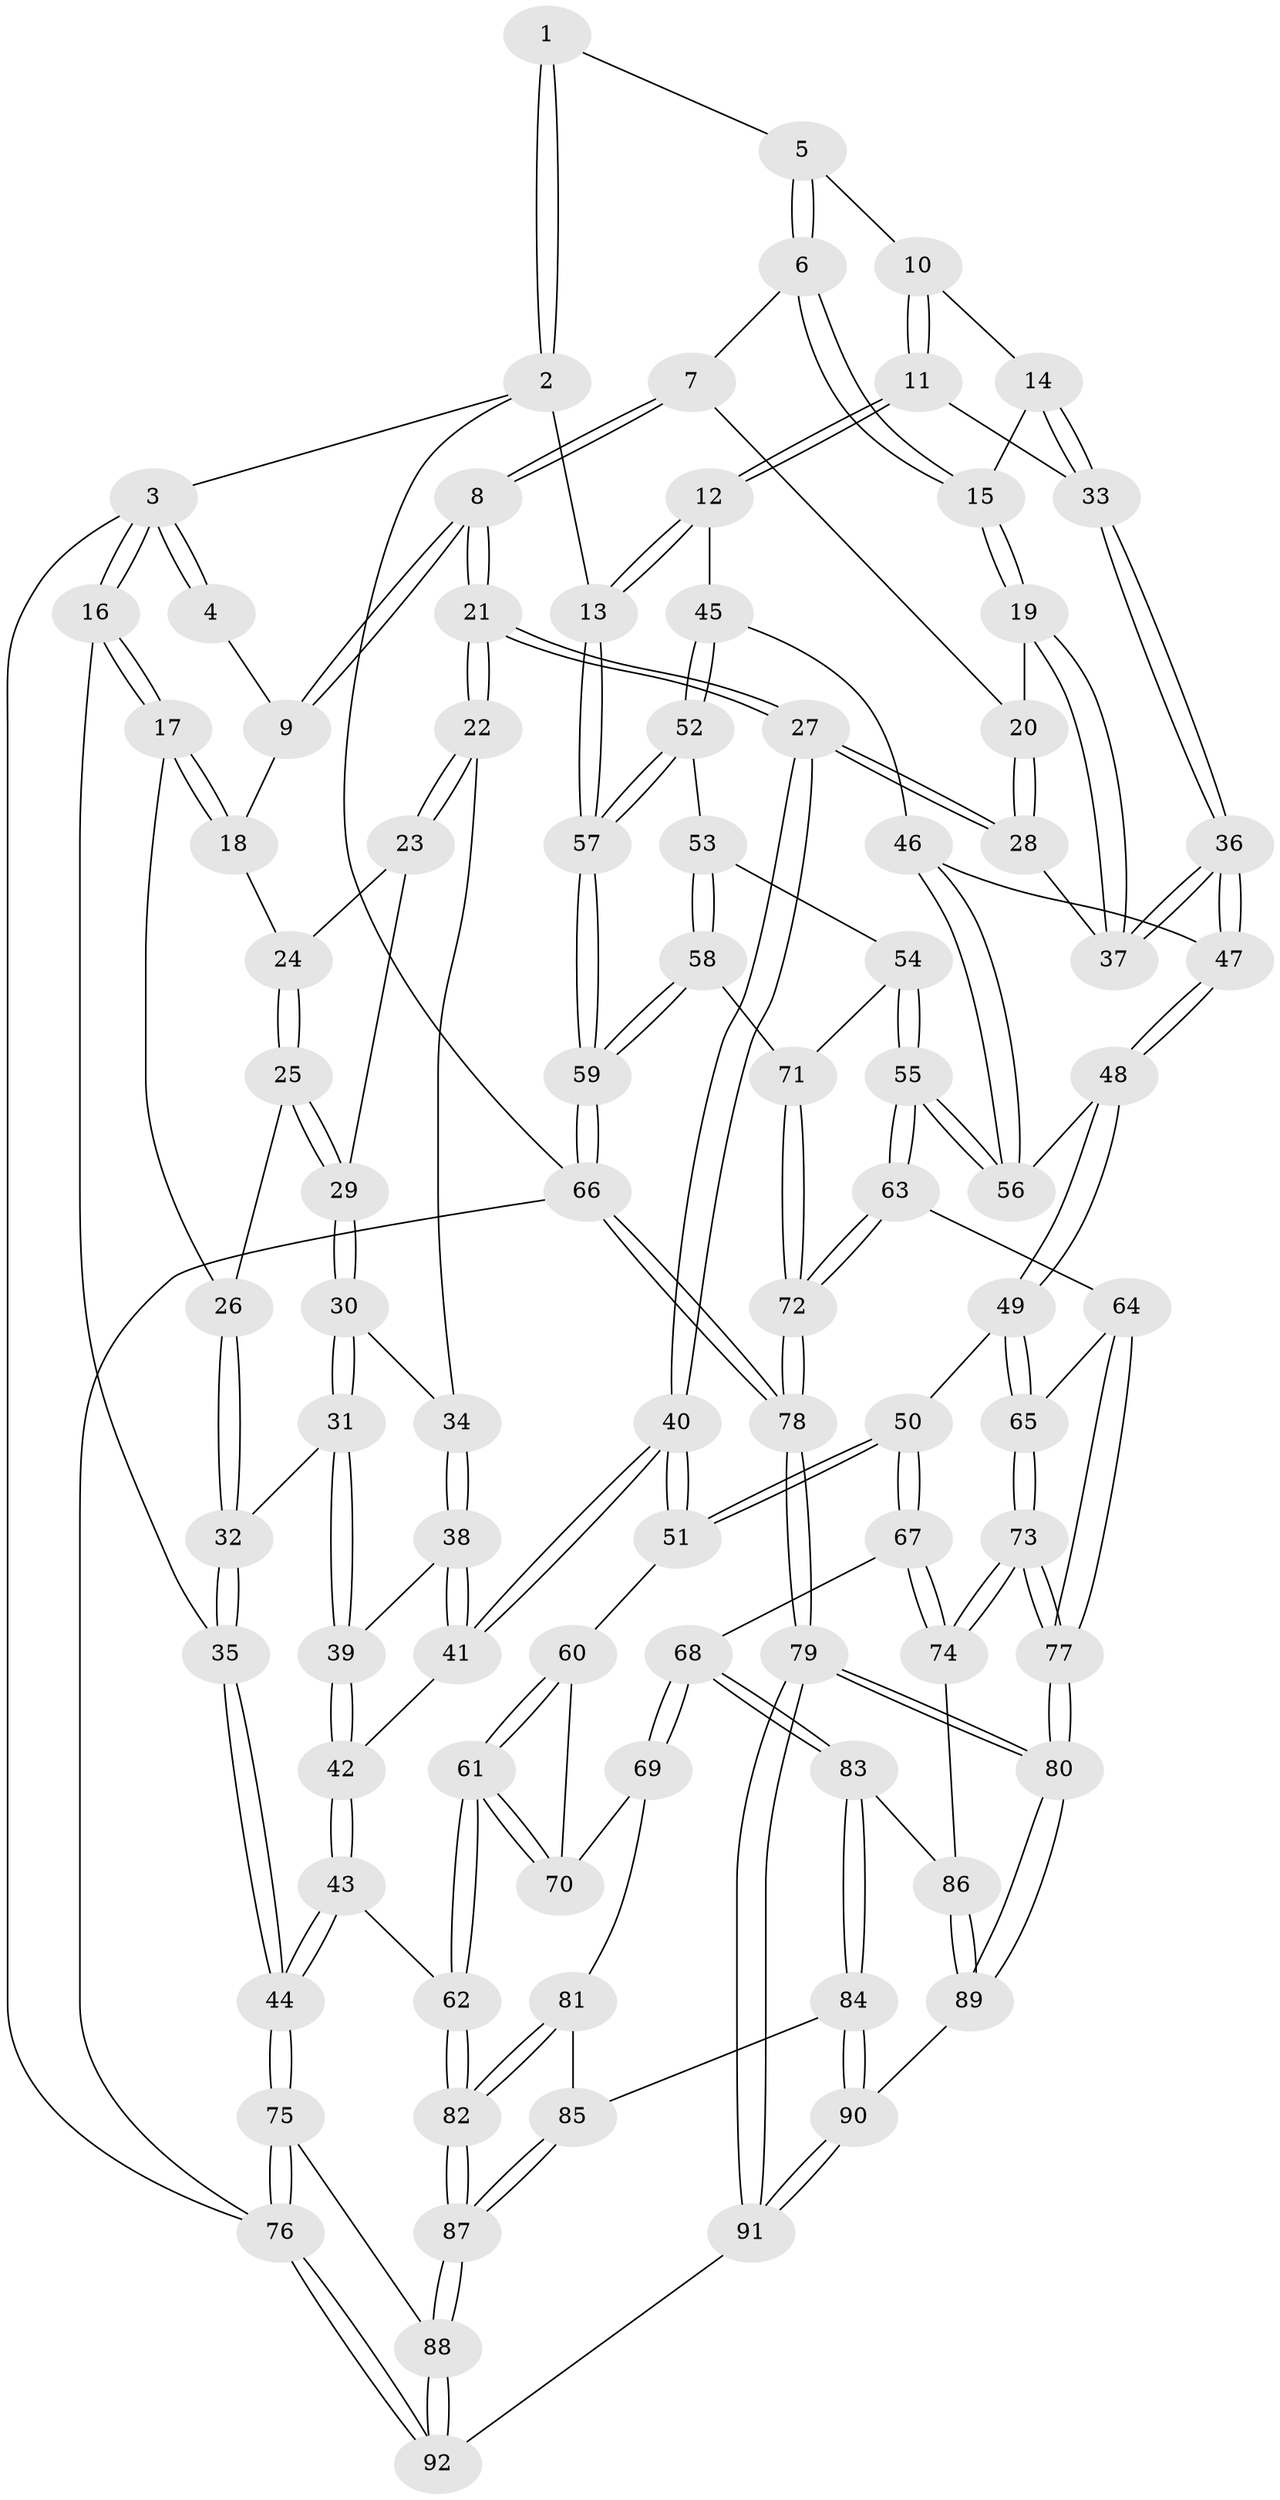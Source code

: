 // Generated by graph-tools (version 1.1) at 2025/11/02/27/25 16:11:57]
// undirected, 92 vertices, 227 edges
graph export_dot {
graph [start="1"]
  node [color=gray90,style=filled];
  1 [pos="+0.5778224133371054+0"];
  2 [pos="+1+0"];
  3 [pos="+0+0"];
  4 [pos="+0.28670885978392996+0"];
  5 [pos="+0.5840719334663914+0"];
  6 [pos="+0.5344648342644509+0.08383882766981295"];
  7 [pos="+0.5060805163481865+0.12508305101548228"];
  8 [pos="+0.34564219701676385+0.20293491814662665"];
  9 [pos="+0.26560585985495894+0"];
  10 [pos="+0.6644953035681044+0.02925368159961864"];
  11 [pos="+0.8882644340442035+0.24387229149448011"];
  12 [pos="+0.9064501023310902+0.24607594840971247"];
  13 [pos="+1+0.12375369387319331"];
  14 [pos="+0.6504681647708905+0.22944695703375043"];
  15 [pos="+0.6024361648911615+0.24083697626505113"];
  16 [pos="+0+0.11478319728300379"];
  17 [pos="+0+0.14077984929382684"];
  18 [pos="+0.1400361008399399+0.08478003097809036"];
  19 [pos="+0.6010883205351386+0.24213087148154833"];
  20 [pos="+0.5008030897086223+0.20365632934076752"];
  21 [pos="+0.34040328367485206+0.2780983102813991"];
  22 [pos="+0.25426550412063803+0.28217930354253484"];
  23 [pos="+0.18989952237017155+0.21139498502673665"];
  24 [pos="+0.1433159675778636+0.11721219358680944"];
  25 [pos="+0.08370211789914951+0.24487028398165728"];
  26 [pos="+0.04282236038225241+0.24052449954127209"];
  27 [pos="+0.38765761383622227+0.32996686959654503"];
  28 [pos="+0.412752350687925+0.3205314810249669"];
  29 [pos="+0.09591527652544546+0.2577109385517831"];
  30 [pos="+0.12201584859890473+0.3090567683381097"];
  31 [pos="+0.07094790188030817+0.3571176162126207"];
  32 [pos="+0.012784450359847346+0.358034903496451"];
  33 [pos="+0.7722191813979884+0.276521537553655"];
  34 [pos="+0.19727195757296268+0.31901605543320255"];
  35 [pos="+0+0.4521733519251718"];
  36 [pos="+0.6479665173595388+0.42248779175653317"];
  37 [pos="+0.5635279290125895+0.3080035856386868"];
  38 [pos="+0.18920699373989663+0.368047000308603"];
  39 [pos="+0.10945706492816626+0.4186766617116651"];
  40 [pos="+0.3913748175112992+0.49293572316984874"];
  41 [pos="+0.21998778698176946+0.4692127858975705"];
  42 [pos="+0.11188606131465623+0.5185833539891901"];
  43 [pos="+0.024210358773966285+0.6268658389218464"];
  44 [pos="+0+0.6418780813420655"];
  45 [pos="+0.8616830030754009+0.4343238544000882"];
  46 [pos="+0.8050819844275843+0.4584181819623872"];
  47 [pos="+0.6445305613524398+0.46006950615558073"];
  48 [pos="+0.6239542037652144+0.4974057623019962"];
  49 [pos="+0.5570216730508257+0.5457770308611352"];
  50 [pos="+0.4897517703975712+0.5468572628310364"];
  51 [pos="+0.39303777501546955+0.4961557223210194"];
  52 [pos="+0.8660555768095831+0.44339040418896636"];
  53 [pos="+0.8793493175940202+0.51991703716042"];
  54 [pos="+0.8196289257298228+0.6130392290734286"];
  55 [pos="+0.7971713300371639+0.6168229206078095"];
  56 [pos="+0.7721239274009652+0.586266516181422"];
  57 [pos="+1+0.568805149376513"];
  58 [pos="+1+0.6373323349339773"];
  59 [pos="+1+0.6532788194189765"];
  60 [pos="+0.3584385185484556+0.5404674824934809"];
  61 [pos="+0.22507486465541574+0.675201434766791"];
  62 [pos="+0.1822873028597096+0.7019375256050524"];
  63 [pos="+0.7640517294238384+0.6727912389582184"];
  64 [pos="+0.7607881579599709+0.673750268841291"];
  65 [pos="+0.6048449927576103+0.6301974904857413"];
  66 [pos="+1+1"];
  67 [pos="+0.47061991934514963+0.6496062958956469"];
  68 [pos="+0.43112111293145383+0.7354527823704111"];
  69 [pos="+0.39190251734736314+0.7326292171064576"];
  70 [pos="+0.3697715984034273+0.7144651732722078"];
  71 [pos="+0.851779261227023+0.6290829904189918"];
  72 [pos="+1+1"];
  73 [pos="+0.619586851967552+0.7870899477951887"];
  74 [pos="+0.5760514570663668+0.7889436379210095"];
  75 [pos="+0+0.8234496862362504"];
  76 [pos="+0+1"];
  77 [pos="+0.6380734669683115+0.8006431252720785"];
  78 [pos="+1+1"];
  79 [pos="+0.9388340040703944+1"];
  80 [pos="+0.8091325896873341+1"];
  81 [pos="+0.3514022215398524+0.7643241303842575"];
  82 [pos="+0.2191478786504591+0.8014194913107647"];
  83 [pos="+0.4478594399996434+0.7769094744541678"];
  84 [pos="+0.4121405221275337+0.8412409362703304"];
  85 [pos="+0.38291121872426737+0.8298656777074512"];
  86 [pos="+0.5387007125327592+0.8003236439650977"];
  87 [pos="+0.22083070607164035+0.8161679938934707"];
  88 [pos="+0.2148043440284202+0.8689375208570692"];
  89 [pos="+0.4958276201323029+0.8989964078888146"];
  90 [pos="+0.42010740099109906+0.9140902735933852"];
  91 [pos="+0.2502517570197992+1"];
  92 [pos="+0.24930452975841866+1"];
  1 -- 2;
  1 -- 2;
  1 -- 5;
  2 -- 3;
  2 -- 13;
  2 -- 66;
  3 -- 4;
  3 -- 4;
  3 -- 16;
  3 -- 16;
  3 -- 76;
  4 -- 9;
  5 -- 6;
  5 -- 6;
  5 -- 10;
  6 -- 7;
  6 -- 15;
  6 -- 15;
  7 -- 8;
  7 -- 8;
  7 -- 20;
  8 -- 9;
  8 -- 9;
  8 -- 21;
  8 -- 21;
  9 -- 18;
  10 -- 11;
  10 -- 11;
  10 -- 14;
  11 -- 12;
  11 -- 12;
  11 -- 33;
  12 -- 13;
  12 -- 13;
  12 -- 45;
  13 -- 57;
  13 -- 57;
  14 -- 15;
  14 -- 33;
  14 -- 33;
  15 -- 19;
  15 -- 19;
  16 -- 17;
  16 -- 17;
  16 -- 35;
  17 -- 18;
  17 -- 18;
  17 -- 26;
  18 -- 24;
  19 -- 20;
  19 -- 37;
  19 -- 37;
  20 -- 28;
  20 -- 28;
  21 -- 22;
  21 -- 22;
  21 -- 27;
  21 -- 27;
  22 -- 23;
  22 -- 23;
  22 -- 34;
  23 -- 24;
  23 -- 29;
  24 -- 25;
  24 -- 25;
  25 -- 26;
  25 -- 29;
  25 -- 29;
  26 -- 32;
  26 -- 32;
  27 -- 28;
  27 -- 28;
  27 -- 40;
  27 -- 40;
  28 -- 37;
  29 -- 30;
  29 -- 30;
  30 -- 31;
  30 -- 31;
  30 -- 34;
  31 -- 32;
  31 -- 39;
  31 -- 39;
  32 -- 35;
  32 -- 35;
  33 -- 36;
  33 -- 36;
  34 -- 38;
  34 -- 38;
  35 -- 44;
  35 -- 44;
  36 -- 37;
  36 -- 37;
  36 -- 47;
  36 -- 47;
  38 -- 39;
  38 -- 41;
  38 -- 41;
  39 -- 42;
  39 -- 42;
  40 -- 41;
  40 -- 41;
  40 -- 51;
  40 -- 51;
  41 -- 42;
  42 -- 43;
  42 -- 43;
  43 -- 44;
  43 -- 44;
  43 -- 62;
  44 -- 75;
  44 -- 75;
  45 -- 46;
  45 -- 52;
  45 -- 52;
  46 -- 47;
  46 -- 56;
  46 -- 56;
  47 -- 48;
  47 -- 48;
  48 -- 49;
  48 -- 49;
  48 -- 56;
  49 -- 50;
  49 -- 65;
  49 -- 65;
  50 -- 51;
  50 -- 51;
  50 -- 67;
  50 -- 67;
  51 -- 60;
  52 -- 53;
  52 -- 57;
  52 -- 57;
  53 -- 54;
  53 -- 58;
  53 -- 58;
  54 -- 55;
  54 -- 55;
  54 -- 71;
  55 -- 56;
  55 -- 56;
  55 -- 63;
  55 -- 63;
  57 -- 59;
  57 -- 59;
  58 -- 59;
  58 -- 59;
  58 -- 71;
  59 -- 66;
  59 -- 66;
  60 -- 61;
  60 -- 61;
  60 -- 70;
  61 -- 62;
  61 -- 62;
  61 -- 70;
  61 -- 70;
  62 -- 82;
  62 -- 82;
  63 -- 64;
  63 -- 72;
  63 -- 72;
  64 -- 65;
  64 -- 77;
  64 -- 77;
  65 -- 73;
  65 -- 73;
  66 -- 78;
  66 -- 78;
  66 -- 76;
  67 -- 68;
  67 -- 74;
  67 -- 74;
  68 -- 69;
  68 -- 69;
  68 -- 83;
  68 -- 83;
  69 -- 70;
  69 -- 81;
  71 -- 72;
  71 -- 72;
  72 -- 78;
  72 -- 78;
  73 -- 74;
  73 -- 74;
  73 -- 77;
  73 -- 77;
  74 -- 86;
  75 -- 76;
  75 -- 76;
  75 -- 88;
  76 -- 92;
  76 -- 92;
  77 -- 80;
  77 -- 80;
  78 -- 79;
  78 -- 79;
  79 -- 80;
  79 -- 80;
  79 -- 91;
  79 -- 91;
  80 -- 89;
  80 -- 89;
  81 -- 82;
  81 -- 82;
  81 -- 85;
  82 -- 87;
  82 -- 87;
  83 -- 84;
  83 -- 84;
  83 -- 86;
  84 -- 85;
  84 -- 90;
  84 -- 90;
  85 -- 87;
  85 -- 87;
  86 -- 89;
  86 -- 89;
  87 -- 88;
  87 -- 88;
  88 -- 92;
  88 -- 92;
  89 -- 90;
  90 -- 91;
  90 -- 91;
  91 -- 92;
}
